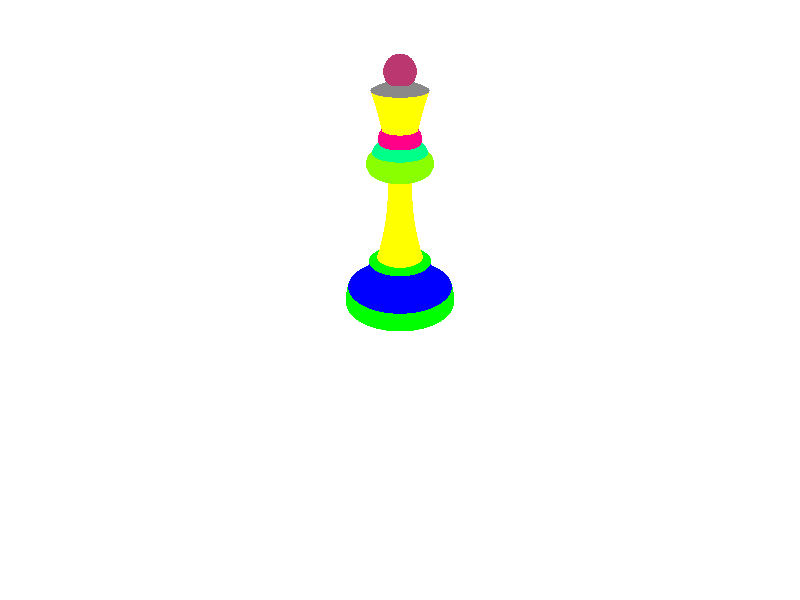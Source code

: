 #include "colors.inc"


  #local base_torus_minor = 0.45;
  #local body_start_z = 1-base_torus_minor/2;
  #local body_rayon = 0.45;
  #local head_start_z = body_start_z+3;
  #local head_first_circle_rayon=sqrt(pow(0.8,2)+pow(body_rayon,2)); // pythagore
#declare axe=1;
#declare sca=6;
camera {
location <1.2*sca,1*sca,sca>
look_at <0,0,0>
sky   <0,0,1>
translate<0,0,0>
right <-image_width/image_height,0,0>
}


#declare light_color = color rgb<0.5,0.5,0.5>;
light_source { <4 , 4 , 10 > light_color}
light_source { <4 , -1 , 10 > light_color}
light_source { <-1 , 4 , 10 > light_color}
light_source { <4 , 8 , 10 > light_color}
light_source { <8 , 4 , 10 > light_color}
light_source { <2 , 2 , 0 > light_color}

#declare use_phot=0;
#declare use_area=0;

background {White} // fond blanc


global_settings{
  max_trace_level 60//32*3
  ambient_light 1.00
  assumed_gamma 2.0
  #if (use_phot)
  photons{
   spacing .025
   autostop 0
  }
  #end
}



    sphere{ // head hat
      <0,0,head_start_z-0.8+head_first_circle_rayon+0.15>, 0.25
      pigment{
        color rgb<0.7,0.2,0.4>
      }
    }
    difference{ // head  
      sphere{
        <0,0,head_start_z-0.8>, head_first_circle_rayon
        pigment{
          color rgb<0.5,0.5,0.5>
        }
      }
      box{
          <-2,-2,0>, <2,2,head_start_z>
          pigment{
            color rgb<1,1,0.5>
          }
      } 
    }
    torus { // anneau troisième du bas
      0.15,0.2       
      rotate x*90
      translate<0,0,+body_start_z+2.25>
      pigment{
            color rgb<1,0,0.5>
      }
    }
    torus { // anneau deuxième du bas
      0.25,0.2       
      rotate x*90
      translate<0,0,+body_start_z+2>
      pigment{
            color rgb<0,1,0.5>
      }
    }
    torus { // anneau premier du bas
      0.35,0.2       
      rotate x*90
      translate<0,0,+body_start_z+1.85>
      pigment{
            color rgb<0.5,1,0>
      }
    }


    difference{ // base
      difference { 
        sphere{
          <0,0,0>, 1 
          pigment{
            color rgb<0,1,0>
          }
        }

        box{
            <-1,-1,0>, <1,1,-1>
          pigment{
            color rgb<0,1,1>
          }
        } 
      }
      torus {
        1, 0.45          
        rotate x*90
        translate<0,0,body_start_z>
        pigment{
            color rgb<0,0,1>
        }
      }
    }

    difference{ // body 
      cylinder{ // color rgb<1,0,0>
        <0,0,body_start_z>, <0,0,3+body_start_z>, body_rayon
        pigment{
          color rgb<1,0,0>
        }
      }
      torus {
        4.825,4.625        
        rotate x*90
        translate<0,0,1.5+body_start_z>
        pigment{
          color rgb<1,1,0>
        }
      }
    }
    



/*




          box{
          <-2,-2,0>, <2,2,head_start_z>
          pigment{
            color rgbt<1,1,0.5,0.9>
          }
      } 



        box{
            <-1,-1,0>, <1,1,-1>
          pigment{
            color rgbt<0,1,1,0.9>
          }
        } 
      
      torus {
        1, 0.45          
        rotate x*90
        translate<0,0,body_start_z>
        pigment{
            color rgbt<0,0,1,0.9>
        }
      }

    torus {
        4.825,4.625        
        rotate x*90
        translate<0,0,1.5+body_start_z>
        pigment{
          color rgbt<1,1,0,0.5,0.9>
        }
      }*/